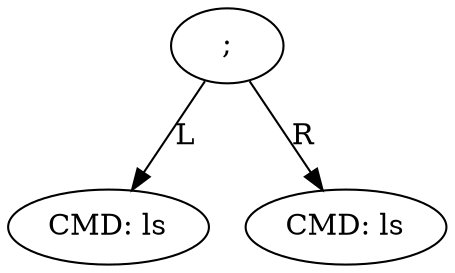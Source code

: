 digraph AST {
"0x1ba0290" [label=";"];
"0x1ba0290" -> "0x1bbd5f0" [label="L"];
"0x1bbd5f0" [label="CMD: ls"];
"0x1ba0290" -> "0x1bbd5a0" [label="R"];
"0x1bbd5a0" [label="CMD: ls"];
}
